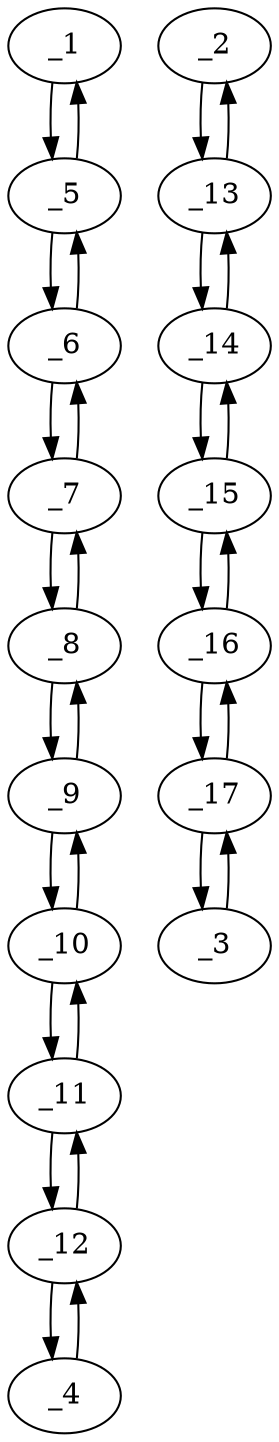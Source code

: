 digraph f1545_03 {
	_1	 [x="140.000000",
		y="116.000000"];
	_5	 [x="138.000000",
		y="132.000000"];
	_1 -> _5	 [angle="1.695151",
		orient="0.992278"];
	_2	 [x="225.000000",
		y="174.000000"];
	_13	 [x="217.000000",
		y="162.000000"];
	_2 -> _13	 [angle="-2.158799",
		orient="-0.832050"];
	_3	 [x="174.000000",
		y="182.000000"];
	_17	 [x="173.000000",
		y="163.000000"];
	_3 -> _17	 [angle="-1.623379",
		orient="-0.998618"];
	_4	 [x="49.000000",
		y="205.000000"];
	_12	 [x="53.000000",
		y="189.000000"];
	_4 -> _12	 [angle="-1.325818",
		orient="-0.970143"];
	_5 -> _1	 [angle="-1.446441",
		orient="-0.992278"];
	_6	 [x="129.000000",
		y="144.000000"];
	_5 -> _6	 [angle="2.214297",
		orient="0.800000"];
	_6 -> _5	 [angle="-0.927295",
		orient="-0.800000"];
	_7	 [x="119.000000",
		y="154.000000"];
	_6 -> _7	 [angle="2.356194",
		orient="0.707107"];
	_7 -> _6	 [angle="-0.785398",
		orient="-0.707107"];
	_8	 [x="105.000000",
		y="161.000000"];
	_7 -> _8	 [angle="2.677945",
		orient="0.447214"];
	_8 -> _7	 [angle="-0.463648",
		orient="-0.447214"];
	_9	 [x="87.000000",
		y="161.000000"];
	_8 -> _9	 [angle="3.141593",
		orient="0.000000"];
	_9 -> _8	 [angle="0.000000",
		orient="0.000000"];
	_10	 [x="69.000000",
		y="164.000000"];
	_9 -> _10	 [angle="2.976444",
		orient="0.164399"];
	_10 -> _9	 [angle="-0.165149",
		orient="-0.164399"];
	_11	 [x="64.000000",
		y="179.000000"];
	_10 -> _11	 [angle="1.892547",
		orient="0.948683"];
	_11 -> _10	 [angle="-1.249046",
		orient="-0.948683"];
	_11 -> _12	 [angle="2.403778",
		orient="0.672673"];
	_12 -> _4	 [angle="1.815775",
		orient="0.970143"];
	_12 -> _11	 [angle="-0.737815",
		orient="-0.672673"];
	_13 -> _2	 [angle="0.982794",
		orient="0.832050"];
	_14	 [x="204.000000",
		y="155.000000"];
	_13 -> _14	 [angle="-2.647651",
		orient="-0.474100"];
	_14 -> _13	 [angle="0.493941",
		orient="0.474100"];
	_15	 [x="193.000000",
		y="145.000000"];
	_14 -> _15	 [angle="-2.403778",
		orient="-0.672673"];
	_15 -> _14	 [angle="0.737815",
		orient="0.672673"];
	_16	 [x="176.000000",
		y="146.000000"];
	_15 -> _16	 [angle="3.082837",
		orient="0.058722"];
	_16 -> _15	 [angle="-0.058756",
		orient="-0.058722"];
	_16 -> _17	 [angle="1.745469",
		orient="0.984784"];
	_17 -> _3	 [angle="1.518213",
		orient="0.998618"];
	_17 -> _16	 [angle="-1.396124",
		orient="-0.984784"];
}
